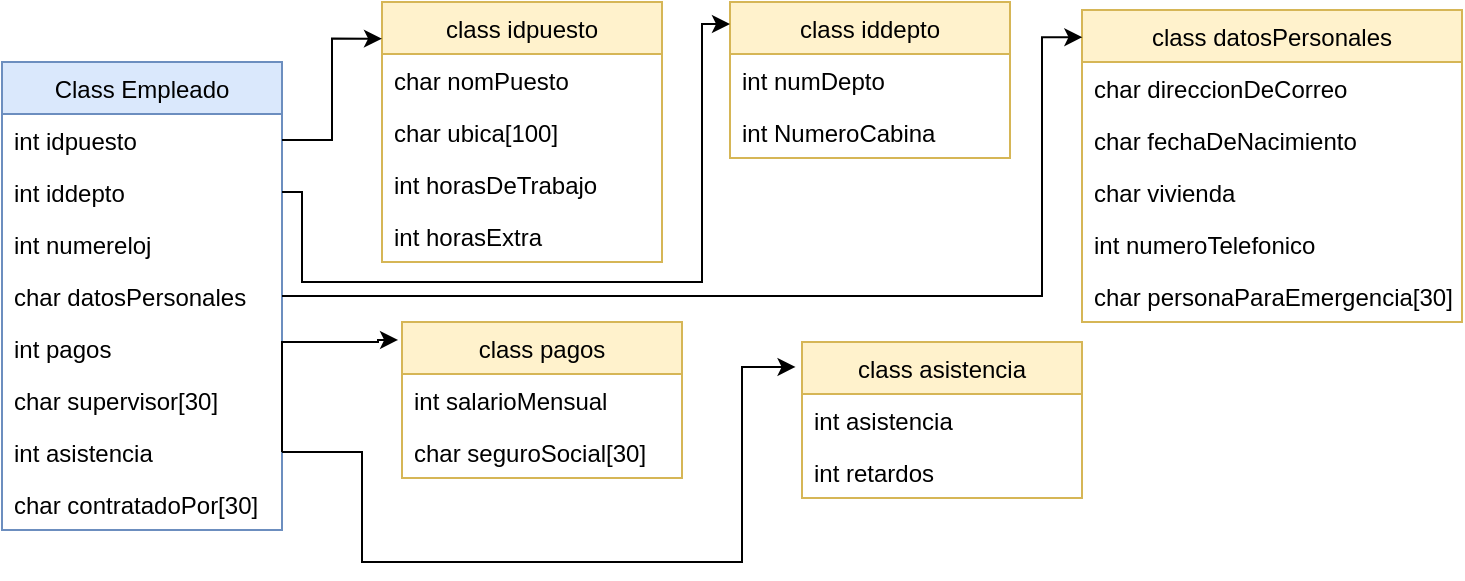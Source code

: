 <mxfile version="20.8.23" type="github">
  <diagram name="Página-1" id="pQmicI2C0eqj3QgdOcu2">
    <mxGraphModel dx="880" dy="476" grid="1" gridSize="10" guides="1" tooltips="1" connect="1" arrows="1" fold="1" page="1" pageScale="1" pageWidth="827" pageHeight="1169" math="0" shadow="0">
      <root>
        <mxCell id="0" />
        <mxCell id="1" parent="0" />
        <mxCell id="JVoe25urINUI8ss4m9AV-1" value="Class Empleado" style="swimlane;fontStyle=0;childLayout=stackLayout;horizontal=1;startSize=26;fillColor=#dae8fc;horizontalStack=0;resizeParent=1;resizeParentMax=0;resizeLast=0;collapsible=1;marginBottom=0;strokeColor=#6c8ebf;" parent="1" vertex="1">
          <mxGeometry x="50" y="30" width="140" height="234" as="geometry" />
        </mxCell>
        <mxCell id="JVoe25urINUI8ss4m9AV-2" value="int idpuesto" style="text;strokeColor=none;fillColor=none;align=left;verticalAlign=top;spacingLeft=4;spacingRight=4;overflow=hidden;rotatable=0;points=[[0,0.5],[1,0.5]];portConstraint=eastwest;" parent="JVoe25urINUI8ss4m9AV-1" vertex="1">
          <mxGeometry y="26" width="140" height="26" as="geometry" />
        </mxCell>
        <mxCell id="JVoe25urINUI8ss4m9AV-3" value="int iddepto" style="text;strokeColor=none;fillColor=none;align=left;verticalAlign=top;spacingLeft=4;spacingRight=4;overflow=hidden;rotatable=0;points=[[0,0.5],[1,0.5]];portConstraint=eastwest;" parent="JVoe25urINUI8ss4m9AV-1" vertex="1">
          <mxGeometry y="52" width="140" height="26" as="geometry" />
        </mxCell>
        <mxCell id="JVoe25urINUI8ss4m9AV-4" value="int numereloj&#xa;" style="text;strokeColor=none;fillColor=none;align=left;verticalAlign=top;spacingLeft=4;spacingRight=4;overflow=hidden;rotatable=0;points=[[0,0.5],[1,0.5]];portConstraint=eastwest;" parent="JVoe25urINUI8ss4m9AV-1" vertex="1">
          <mxGeometry y="78" width="140" height="26" as="geometry" />
        </mxCell>
        <mxCell id="JVoe25urINUI8ss4m9AV-6" value="char datosPersonales" style="text;strokeColor=none;fillColor=none;align=left;verticalAlign=top;spacingLeft=4;spacingRight=4;overflow=hidden;rotatable=0;points=[[0,0.5],[1,0.5]];portConstraint=eastwest;" parent="JVoe25urINUI8ss4m9AV-1" vertex="1">
          <mxGeometry y="104" width="140" height="26" as="geometry" />
        </mxCell>
        <mxCell id="JVoe25urINUI8ss4m9AV-51" value="int pagos" style="text;strokeColor=none;fillColor=none;align=left;verticalAlign=top;spacingLeft=4;spacingRight=4;overflow=hidden;rotatable=0;points=[[0,0.5],[1,0.5]];portConstraint=eastwest;" parent="JVoe25urINUI8ss4m9AV-1" vertex="1">
          <mxGeometry y="130" width="140" height="26" as="geometry" />
        </mxCell>
        <mxCell id="JVoe25urINUI8ss4m9AV-55" value="char supervisor[30]" style="text;strokeColor=none;fillColor=none;align=left;verticalAlign=top;spacingLeft=4;spacingRight=4;overflow=hidden;rotatable=0;points=[[0,0.5],[1,0.5]];portConstraint=eastwest;" parent="JVoe25urINUI8ss4m9AV-1" vertex="1">
          <mxGeometry y="156" width="140" height="26" as="geometry" />
        </mxCell>
        <mxCell id="JVoe25urINUI8ss4m9AV-61" value="int asistencia" style="text;strokeColor=none;fillColor=none;align=left;verticalAlign=top;spacingLeft=4;spacingRight=4;overflow=hidden;rotatable=0;points=[[0,0.5],[1,0.5]];portConstraint=eastwest;" parent="JVoe25urINUI8ss4m9AV-1" vertex="1">
          <mxGeometry y="182" width="140" height="26" as="geometry" />
        </mxCell>
        <mxCell id="JVoe25urINUI8ss4m9AV-54" value="char contratadoPor[30]" style="text;strokeColor=none;fillColor=none;align=left;verticalAlign=top;spacingLeft=4;spacingRight=4;overflow=hidden;rotatable=0;points=[[0,0.5],[1,0.5]];portConstraint=eastwest;" parent="JVoe25urINUI8ss4m9AV-1" vertex="1">
          <mxGeometry y="208" width="140" height="26" as="geometry" />
        </mxCell>
        <mxCell id="JVoe25urINUI8ss4m9AV-7" value="class idpuesto" style="swimlane;fontStyle=0;childLayout=stackLayout;horizontal=1;startSize=26;fillColor=#fff2cc;horizontalStack=0;resizeParent=1;resizeParentMax=0;resizeLast=0;collapsible=1;marginBottom=0;strokeColor=#d6b656;" parent="1" vertex="1">
          <mxGeometry x="240" width="140" height="130" as="geometry" />
        </mxCell>
        <mxCell id="JVoe25urINUI8ss4m9AV-8" value="char nomPuesto" style="text;strokeColor=none;fillColor=none;align=left;verticalAlign=top;spacingLeft=4;spacingRight=4;overflow=hidden;rotatable=0;points=[[0,0.5],[1,0.5]];portConstraint=eastwest;" parent="JVoe25urINUI8ss4m9AV-7" vertex="1">
          <mxGeometry y="26" width="140" height="26" as="geometry" />
        </mxCell>
        <mxCell id="JVoe25urINUI8ss4m9AV-18" value="char ubica[100]" style="text;strokeColor=none;fillColor=none;align=left;verticalAlign=top;spacingLeft=4;spacingRight=4;overflow=hidden;rotatable=0;points=[[0,0.5],[1,0.5]];portConstraint=eastwest;" parent="JVoe25urINUI8ss4m9AV-7" vertex="1">
          <mxGeometry y="52" width="140" height="26" as="geometry" />
        </mxCell>
        <mxCell id="JVoe25urINUI8ss4m9AV-26" value="int horasDeTrabajo" style="text;strokeColor=none;fillColor=none;align=left;verticalAlign=top;spacingLeft=4;spacingRight=4;overflow=hidden;rotatable=0;points=[[0,0.5],[1,0.5]];portConstraint=eastwest;" parent="JVoe25urINUI8ss4m9AV-7" vertex="1">
          <mxGeometry y="78" width="140" height="26" as="geometry" />
        </mxCell>
        <mxCell id="JVoe25urINUI8ss4m9AV-46" value="int horasExtra" style="text;strokeColor=none;fillColor=none;align=left;verticalAlign=top;spacingLeft=4;spacingRight=4;overflow=hidden;rotatable=0;points=[[0,0.5],[1,0.5]];portConstraint=eastwest;" parent="JVoe25urINUI8ss4m9AV-7" vertex="1">
          <mxGeometry y="104" width="140" height="26" as="geometry" />
        </mxCell>
        <mxCell id="JVoe25urINUI8ss4m9AV-11" style="edgeStyle=orthogonalEdgeStyle;rounded=0;orthogonalLoop=1;jettySize=auto;html=1;entryX=0;entryY=0.141;entryDx=0;entryDy=0;entryPerimeter=0;" parent="1" source="JVoe25urINUI8ss4m9AV-2" target="JVoe25urINUI8ss4m9AV-7" edge="1">
          <mxGeometry relative="1" as="geometry" />
        </mxCell>
        <mxCell id="JVoe25urINUI8ss4m9AV-12" value="class iddepto" style="swimlane;fontStyle=0;childLayout=stackLayout;horizontal=1;startSize=26;fillColor=#fff2cc;horizontalStack=0;resizeParent=1;resizeParentMax=0;resizeLast=0;collapsible=1;marginBottom=0;strokeColor=#d6b656;" parent="1" vertex="1">
          <mxGeometry x="414" width="140" height="78" as="geometry" />
        </mxCell>
        <mxCell id="JVoe25urINUI8ss4m9AV-13" value="int numDepto" style="text;strokeColor=none;fillColor=none;align=left;verticalAlign=top;spacingLeft=4;spacingRight=4;overflow=hidden;rotatable=0;points=[[0,0.5],[1,0.5]];portConstraint=eastwest;" parent="JVoe25urINUI8ss4m9AV-12" vertex="1">
          <mxGeometry y="26" width="140" height="26" as="geometry" />
        </mxCell>
        <mxCell id="JVoe25urINUI8ss4m9AV-14" value="int NumeroCabina" style="text;strokeColor=none;fillColor=none;align=left;verticalAlign=top;spacingLeft=4;spacingRight=4;overflow=hidden;rotatable=0;points=[[0,0.5],[1,0.5]];portConstraint=eastwest;" parent="JVoe25urINUI8ss4m9AV-12" vertex="1">
          <mxGeometry y="52" width="140" height="26" as="geometry" />
        </mxCell>
        <mxCell id="JVoe25urINUI8ss4m9AV-17" style="edgeStyle=orthogonalEdgeStyle;rounded=0;orthogonalLoop=1;jettySize=auto;html=1;entryX=0;entryY=0.141;entryDx=0;entryDy=0;entryPerimeter=0;" parent="1" source="JVoe25urINUI8ss4m9AV-3" target="JVoe25urINUI8ss4m9AV-12" edge="1">
          <mxGeometry relative="1" as="geometry">
            <Array as="points">
              <mxPoint x="200" y="95" />
              <mxPoint x="200" y="140" />
              <mxPoint x="400" y="140" />
              <mxPoint x="400" y="11" />
            </Array>
          </mxGeometry>
        </mxCell>
        <mxCell id="JVoe25urINUI8ss4m9AV-19" value="class datosPersonales" style="swimlane;fontStyle=0;childLayout=stackLayout;horizontal=1;startSize=26;fillColor=#fff2cc;horizontalStack=0;resizeParent=1;resizeParentMax=0;resizeLast=0;collapsible=1;marginBottom=0;strokeColor=#d6b656;" parent="1" vertex="1">
          <mxGeometry x="590" y="4" width="190" height="156" as="geometry" />
        </mxCell>
        <mxCell id="JVoe25urINUI8ss4m9AV-20" value="char direccionDeCorreo" style="text;strokeColor=none;fillColor=none;align=left;verticalAlign=top;spacingLeft=4;spacingRight=4;overflow=hidden;rotatable=0;points=[[0,0.5],[1,0.5]];portConstraint=eastwest;" parent="JVoe25urINUI8ss4m9AV-19" vertex="1">
          <mxGeometry y="26" width="190" height="26" as="geometry" />
        </mxCell>
        <mxCell id="JVoe25urINUI8ss4m9AV-21" value="char fechaDeNacimiento" style="text;strokeColor=none;fillColor=none;align=left;verticalAlign=top;spacingLeft=4;spacingRight=4;overflow=hidden;rotatable=0;points=[[0,0.5],[1,0.5]];portConstraint=eastwest;" parent="JVoe25urINUI8ss4m9AV-19" vertex="1">
          <mxGeometry y="52" width="190" height="26" as="geometry" />
        </mxCell>
        <mxCell id="JVoe25urINUI8ss4m9AV-22" value="char vivienda" style="text;strokeColor=none;fillColor=none;align=left;verticalAlign=top;spacingLeft=4;spacingRight=4;overflow=hidden;rotatable=0;points=[[0,0.5],[1,0.5]];portConstraint=eastwest;" parent="JVoe25urINUI8ss4m9AV-19" vertex="1">
          <mxGeometry y="78" width="190" height="26" as="geometry" />
        </mxCell>
        <mxCell id="JVoe25urINUI8ss4m9AV-27" value="int numeroTelefonico" style="text;strokeColor=none;fillColor=none;align=left;verticalAlign=top;spacingLeft=4;spacingRight=4;overflow=hidden;rotatable=0;points=[[0,0.5],[1,0.5]];portConstraint=eastwest;" parent="JVoe25urINUI8ss4m9AV-19" vertex="1">
          <mxGeometry y="104" width="190" height="26" as="geometry" />
        </mxCell>
        <mxCell id="JVoe25urINUI8ss4m9AV-28" value="char personaParaEmergencia[30]" style="text;strokeColor=none;fillColor=none;align=left;verticalAlign=top;spacingLeft=4;spacingRight=4;overflow=hidden;rotatable=0;points=[[0,0.5],[1,0.5]];portConstraint=eastwest;" parent="JVoe25urINUI8ss4m9AV-19" vertex="1">
          <mxGeometry y="130" width="190" height="26" as="geometry" />
        </mxCell>
        <mxCell id="JVoe25urINUI8ss4m9AV-31" style="edgeStyle=orthogonalEdgeStyle;rounded=0;orthogonalLoop=1;jettySize=auto;html=1;entryX=0.001;entryY=0.087;entryDx=0;entryDy=0;entryPerimeter=0;" parent="1" source="JVoe25urINUI8ss4m9AV-6" target="JVoe25urINUI8ss4m9AV-19" edge="1">
          <mxGeometry relative="1" as="geometry">
            <mxPoint x="570" y="10" as="targetPoint" />
            <Array as="points">
              <mxPoint x="570" y="147" />
              <mxPoint x="570" y="18" />
            </Array>
          </mxGeometry>
        </mxCell>
        <mxCell id="JVoe25urINUI8ss4m9AV-32" value="class pagos" style="swimlane;fontStyle=0;childLayout=stackLayout;horizontal=1;startSize=26;fillColor=#fff2cc;horizontalStack=0;resizeParent=1;resizeParentMax=0;resizeLast=0;collapsible=1;marginBottom=0;strokeColor=#d6b656;" parent="1" vertex="1">
          <mxGeometry x="250" y="160" width="140" height="78" as="geometry" />
        </mxCell>
        <mxCell id="JVoe25urINUI8ss4m9AV-33" value="int salarioMensual" style="text;strokeColor=none;fillColor=none;align=left;verticalAlign=top;spacingLeft=4;spacingRight=4;overflow=hidden;rotatable=0;points=[[0,0.5],[1,0.5]];portConstraint=eastwest;" parent="JVoe25urINUI8ss4m9AV-32" vertex="1">
          <mxGeometry y="26" width="140" height="26" as="geometry" />
        </mxCell>
        <mxCell id="JVoe25urINUI8ss4m9AV-34" value="char seguroSocial[30]" style="text;strokeColor=none;fillColor=none;align=left;verticalAlign=top;spacingLeft=4;spacingRight=4;overflow=hidden;rotatable=0;points=[[0,0.5],[1,0.5]];portConstraint=eastwest;" parent="JVoe25urINUI8ss4m9AV-32" vertex="1">
          <mxGeometry y="52" width="140" height="26" as="geometry" />
        </mxCell>
        <mxCell id="JVoe25urINUI8ss4m9AV-36" style="edgeStyle=orthogonalEdgeStyle;rounded=0;orthogonalLoop=1;jettySize=auto;html=1;entryX=-0.014;entryY=0.115;entryDx=0;entryDy=0;entryPerimeter=0;exitX=1;exitY=0.5;exitDx=0;exitDy=0;" parent="1" target="JVoe25urINUI8ss4m9AV-32" edge="1">
          <mxGeometry relative="1" as="geometry">
            <mxPoint x="190" y="225" as="sourcePoint" />
            <Array as="points">
              <mxPoint x="190" y="170" />
              <mxPoint x="238" y="170" />
              <mxPoint x="238" y="169" />
            </Array>
          </mxGeometry>
        </mxCell>
        <mxCell id="JVoe25urINUI8ss4m9AV-56" value="class asistencia" style="swimlane;fontStyle=0;childLayout=stackLayout;horizontal=1;startSize=26;fillColor=#fff2cc;horizontalStack=0;resizeParent=1;resizeParentMax=0;resizeLast=0;collapsible=1;marginBottom=0;strokeColor=#d6b656;" parent="1" vertex="1">
          <mxGeometry x="450" y="170" width="140" height="78" as="geometry" />
        </mxCell>
        <mxCell id="JVoe25urINUI8ss4m9AV-57" value="int asistencia" style="text;strokeColor=none;fillColor=none;align=left;verticalAlign=top;spacingLeft=4;spacingRight=4;overflow=hidden;rotatable=0;points=[[0,0.5],[1,0.5]];portConstraint=eastwest;" parent="JVoe25urINUI8ss4m9AV-56" vertex="1">
          <mxGeometry y="26" width="140" height="26" as="geometry" />
        </mxCell>
        <mxCell id="JVoe25urINUI8ss4m9AV-58" value="int retardos" style="text;strokeColor=none;fillColor=none;align=left;verticalAlign=top;spacingLeft=4;spacingRight=4;overflow=hidden;rotatable=0;points=[[0,0.5],[1,0.5]];portConstraint=eastwest;" parent="JVoe25urINUI8ss4m9AV-56" vertex="1">
          <mxGeometry y="52" width="140" height="26" as="geometry" />
        </mxCell>
        <mxCell id="JVoe25urINUI8ss4m9AV-60" style="edgeStyle=orthogonalEdgeStyle;rounded=0;orthogonalLoop=1;jettySize=auto;html=1;entryX=-0.023;entryY=0.16;entryDx=0;entryDy=0;entryPerimeter=0;exitX=1;exitY=0.5;exitDx=0;exitDy=0;" parent="1" source="JVoe25urINUI8ss4m9AV-61" target="JVoe25urINUI8ss4m9AV-56" edge="1">
          <mxGeometry relative="1" as="geometry">
            <Array as="points">
              <mxPoint x="230" y="225" />
              <mxPoint x="230" y="280" />
              <mxPoint x="420" y="280" />
              <mxPoint x="420" y="183" />
            </Array>
          </mxGeometry>
        </mxCell>
      </root>
    </mxGraphModel>
  </diagram>
</mxfile>
